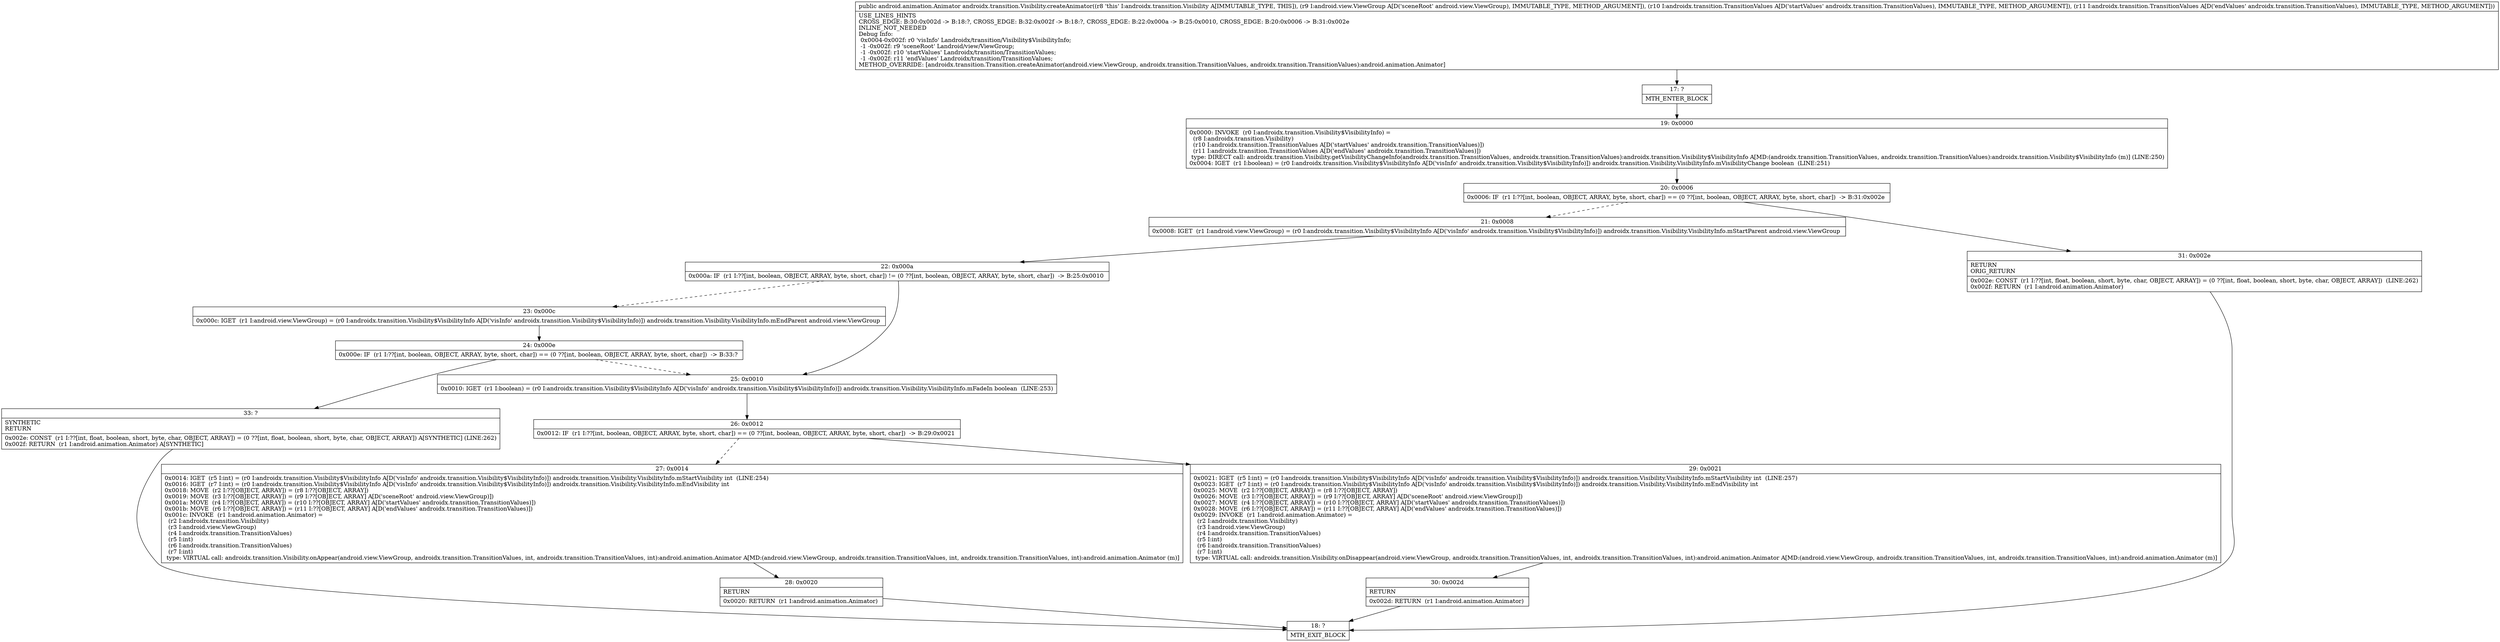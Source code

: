 digraph "CFG forandroidx.transition.Visibility.createAnimator(Landroid\/view\/ViewGroup;Landroidx\/transition\/TransitionValues;Landroidx\/transition\/TransitionValues;)Landroid\/animation\/Animator;" {
Node_17 [shape=record,label="{17\:\ ?|MTH_ENTER_BLOCK\l}"];
Node_19 [shape=record,label="{19\:\ 0x0000|0x0000: INVOKE  (r0 I:androidx.transition.Visibility$VisibilityInfo) = \l  (r8 I:androidx.transition.Visibility)\l  (r10 I:androidx.transition.TransitionValues A[D('startValues' androidx.transition.TransitionValues)])\l  (r11 I:androidx.transition.TransitionValues A[D('endValues' androidx.transition.TransitionValues)])\l type: DIRECT call: androidx.transition.Visibility.getVisibilityChangeInfo(androidx.transition.TransitionValues, androidx.transition.TransitionValues):androidx.transition.Visibility$VisibilityInfo A[MD:(androidx.transition.TransitionValues, androidx.transition.TransitionValues):androidx.transition.Visibility$VisibilityInfo (m)] (LINE:250)\l0x0004: IGET  (r1 I:boolean) = (r0 I:androidx.transition.Visibility$VisibilityInfo A[D('visInfo' androidx.transition.Visibility$VisibilityInfo)]) androidx.transition.Visibility.VisibilityInfo.mVisibilityChange boolean  (LINE:251)\l}"];
Node_20 [shape=record,label="{20\:\ 0x0006|0x0006: IF  (r1 I:??[int, boolean, OBJECT, ARRAY, byte, short, char]) == (0 ??[int, boolean, OBJECT, ARRAY, byte, short, char])  \-\> B:31:0x002e \l}"];
Node_21 [shape=record,label="{21\:\ 0x0008|0x0008: IGET  (r1 I:android.view.ViewGroup) = (r0 I:androidx.transition.Visibility$VisibilityInfo A[D('visInfo' androidx.transition.Visibility$VisibilityInfo)]) androidx.transition.Visibility.VisibilityInfo.mStartParent android.view.ViewGroup \l}"];
Node_22 [shape=record,label="{22\:\ 0x000a|0x000a: IF  (r1 I:??[int, boolean, OBJECT, ARRAY, byte, short, char]) != (0 ??[int, boolean, OBJECT, ARRAY, byte, short, char])  \-\> B:25:0x0010 \l}"];
Node_23 [shape=record,label="{23\:\ 0x000c|0x000c: IGET  (r1 I:android.view.ViewGroup) = (r0 I:androidx.transition.Visibility$VisibilityInfo A[D('visInfo' androidx.transition.Visibility$VisibilityInfo)]) androidx.transition.Visibility.VisibilityInfo.mEndParent android.view.ViewGroup \l}"];
Node_24 [shape=record,label="{24\:\ 0x000e|0x000e: IF  (r1 I:??[int, boolean, OBJECT, ARRAY, byte, short, char]) == (0 ??[int, boolean, OBJECT, ARRAY, byte, short, char])  \-\> B:33:? \l}"];
Node_33 [shape=record,label="{33\:\ ?|SYNTHETIC\lRETURN\l|0x002e: CONST  (r1 I:??[int, float, boolean, short, byte, char, OBJECT, ARRAY]) = (0 ??[int, float, boolean, short, byte, char, OBJECT, ARRAY]) A[SYNTHETIC] (LINE:262)\l0x002f: RETURN  (r1 I:android.animation.Animator) A[SYNTHETIC]\l}"];
Node_18 [shape=record,label="{18\:\ ?|MTH_EXIT_BLOCK\l}"];
Node_25 [shape=record,label="{25\:\ 0x0010|0x0010: IGET  (r1 I:boolean) = (r0 I:androidx.transition.Visibility$VisibilityInfo A[D('visInfo' androidx.transition.Visibility$VisibilityInfo)]) androidx.transition.Visibility.VisibilityInfo.mFadeIn boolean  (LINE:253)\l}"];
Node_26 [shape=record,label="{26\:\ 0x0012|0x0012: IF  (r1 I:??[int, boolean, OBJECT, ARRAY, byte, short, char]) == (0 ??[int, boolean, OBJECT, ARRAY, byte, short, char])  \-\> B:29:0x0021 \l}"];
Node_27 [shape=record,label="{27\:\ 0x0014|0x0014: IGET  (r5 I:int) = (r0 I:androidx.transition.Visibility$VisibilityInfo A[D('visInfo' androidx.transition.Visibility$VisibilityInfo)]) androidx.transition.Visibility.VisibilityInfo.mStartVisibility int  (LINE:254)\l0x0016: IGET  (r7 I:int) = (r0 I:androidx.transition.Visibility$VisibilityInfo A[D('visInfo' androidx.transition.Visibility$VisibilityInfo)]) androidx.transition.Visibility.VisibilityInfo.mEndVisibility int \l0x0018: MOVE  (r2 I:??[OBJECT, ARRAY]) = (r8 I:??[OBJECT, ARRAY]) \l0x0019: MOVE  (r3 I:??[OBJECT, ARRAY]) = (r9 I:??[OBJECT, ARRAY] A[D('sceneRoot' android.view.ViewGroup)]) \l0x001a: MOVE  (r4 I:??[OBJECT, ARRAY]) = (r10 I:??[OBJECT, ARRAY] A[D('startValues' androidx.transition.TransitionValues)]) \l0x001b: MOVE  (r6 I:??[OBJECT, ARRAY]) = (r11 I:??[OBJECT, ARRAY] A[D('endValues' androidx.transition.TransitionValues)]) \l0x001c: INVOKE  (r1 I:android.animation.Animator) = \l  (r2 I:androidx.transition.Visibility)\l  (r3 I:android.view.ViewGroup)\l  (r4 I:androidx.transition.TransitionValues)\l  (r5 I:int)\l  (r6 I:androidx.transition.TransitionValues)\l  (r7 I:int)\l type: VIRTUAL call: androidx.transition.Visibility.onAppear(android.view.ViewGroup, androidx.transition.TransitionValues, int, androidx.transition.TransitionValues, int):android.animation.Animator A[MD:(android.view.ViewGroup, androidx.transition.TransitionValues, int, androidx.transition.TransitionValues, int):android.animation.Animator (m)]\l}"];
Node_28 [shape=record,label="{28\:\ 0x0020|RETURN\l|0x0020: RETURN  (r1 I:android.animation.Animator) \l}"];
Node_29 [shape=record,label="{29\:\ 0x0021|0x0021: IGET  (r5 I:int) = (r0 I:androidx.transition.Visibility$VisibilityInfo A[D('visInfo' androidx.transition.Visibility$VisibilityInfo)]) androidx.transition.Visibility.VisibilityInfo.mStartVisibility int  (LINE:257)\l0x0023: IGET  (r7 I:int) = (r0 I:androidx.transition.Visibility$VisibilityInfo A[D('visInfo' androidx.transition.Visibility$VisibilityInfo)]) androidx.transition.Visibility.VisibilityInfo.mEndVisibility int \l0x0025: MOVE  (r2 I:??[OBJECT, ARRAY]) = (r8 I:??[OBJECT, ARRAY]) \l0x0026: MOVE  (r3 I:??[OBJECT, ARRAY]) = (r9 I:??[OBJECT, ARRAY] A[D('sceneRoot' android.view.ViewGroup)]) \l0x0027: MOVE  (r4 I:??[OBJECT, ARRAY]) = (r10 I:??[OBJECT, ARRAY] A[D('startValues' androidx.transition.TransitionValues)]) \l0x0028: MOVE  (r6 I:??[OBJECT, ARRAY]) = (r11 I:??[OBJECT, ARRAY] A[D('endValues' androidx.transition.TransitionValues)]) \l0x0029: INVOKE  (r1 I:android.animation.Animator) = \l  (r2 I:androidx.transition.Visibility)\l  (r3 I:android.view.ViewGroup)\l  (r4 I:androidx.transition.TransitionValues)\l  (r5 I:int)\l  (r6 I:androidx.transition.TransitionValues)\l  (r7 I:int)\l type: VIRTUAL call: androidx.transition.Visibility.onDisappear(android.view.ViewGroup, androidx.transition.TransitionValues, int, androidx.transition.TransitionValues, int):android.animation.Animator A[MD:(android.view.ViewGroup, androidx.transition.TransitionValues, int, androidx.transition.TransitionValues, int):android.animation.Animator (m)]\l}"];
Node_30 [shape=record,label="{30\:\ 0x002d|RETURN\l|0x002d: RETURN  (r1 I:android.animation.Animator) \l}"];
Node_31 [shape=record,label="{31\:\ 0x002e|RETURN\lORIG_RETURN\l|0x002e: CONST  (r1 I:??[int, float, boolean, short, byte, char, OBJECT, ARRAY]) = (0 ??[int, float, boolean, short, byte, char, OBJECT, ARRAY])  (LINE:262)\l0x002f: RETURN  (r1 I:android.animation.Animator) \l}"];
MethodNode[shape=record,label="{public android.animation.Animator androidx.transition.Visibility.createAnimator((r8 'this' I:androidx.transition.Visibility A[IMMUTABLE_TYPE, THIS]), (r9 I:android.view.ViewGroup A[D('sceneRoot' android.view.ViewGroup), IMMUTABLE_TYPE, METHOD_ARGUMENT]), (r10 I:androidx.transition.TransitionValues A[D('startValues' androidx.transition.TransitionValues), IMMUTABLE_TYPE, METHOD_ARGUMENT]), (r11 I:androidx.transition.TransitionValues A[D('endValues' androidx.transition.TransitionValues), IMMUTABLE_TYPE, METHOD_ARGUMENT]))  | USE_LINES_HINTS\lCROSS_EDGE: B:30:0x002d \-\> B:18:?, CROSS_EDGE: B:32:0x002f \-\> B:18:?, CROSS_EDGE: B:22:0x000a \-\> B:25:0x0010, CROSS_EDGE: B:20:0x0006 \-\> B:31:0x002e\lINLINE_NOT_NEEDED\lDebug Info:\l  0x0004\-0x002f: r0 'visInfo' Landroidx\/transition\/Visibility$VisibilityInfo;\l  \-1 \-0x002f: r9 'sceneRoot' Landroid\/view\/ViewGroup;\l  \-1 \-0x002f: r10 'startValues' Landroidx\/transition\/TransitionValues;\l  \-1 \-0x002f: r11 'endValues' Landroidx\/transition\/TransitionValues;\lMETHOD_OVERRIDE: [androidx.transition.Transition.createAnimator(android.view.ViewGroup, androidx.transition.TransitionValues, androidx.transition.TransitionValues):android.animation.Animator]\l}"];
MethodNode -> Node_17;Node_17 -> Node_19;
Node_19 -> Node_20;
Node_20 -> Node_21[style=dashed];
Node_20 -> Node_31;
Node_21 -> Node_22;
Node_22 -> Node_23[style=dashed];
Node_22 -> Node_25;
Node_23 -> Node_24;
Node_24 -> Node_25[style=dashed];
Node_24 -> Node_33;
Node_33 -> Node_18;
Node_25 -> Node_26;
Node_26 -> Node_27[style=dashed];
Node_26 -> Node_29;
Node_27 -> Node_28;
Node_28 -> Node_18;
Node_29 -> Node_30;
Node_30 -> Node_18;
Node_31 -> Node_18;
}

